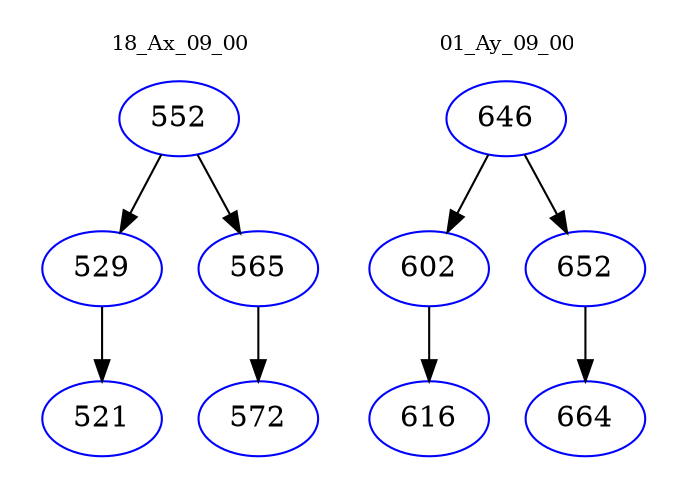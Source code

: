 digraph{
subgraph cluster_0 {
color = white
label = "18_Ax_09_00";
fontsize=10;
T0_552 [label="552", color="blue"]
T0_552 -> T0_529 [color="black"]
T0_529 [label="529", color="blue"]
T0_529 -> T0_521 [color="black"]
T0_521 [label="521", color="blue"]
T0_552 -> T0_565 [color="black"]
T0_565 [label="565", color="blue"]
T0_565 -> T0_572 [color="black"]
T0_572 [label="572", color="blue"]
}
subgraph cluster_1 {
color = white
label = "01_Ay_09_00";
fontsize=10;
T1_646 [label="646", color="blue"]
T1_646 -> T1_602 [color="black"]
T1_602 [label="602", color="blue"]
T1_602 -> T1_616 [color="black"]
T1_616 [label="616", color="blue"]
T1_646 -> T1_652 [color="black"]
T1_652 [label="652", color="blue"]
T1_652 -> T1_664 [color="black"]
T1_664 [label="664", color="blue"]
}
}

